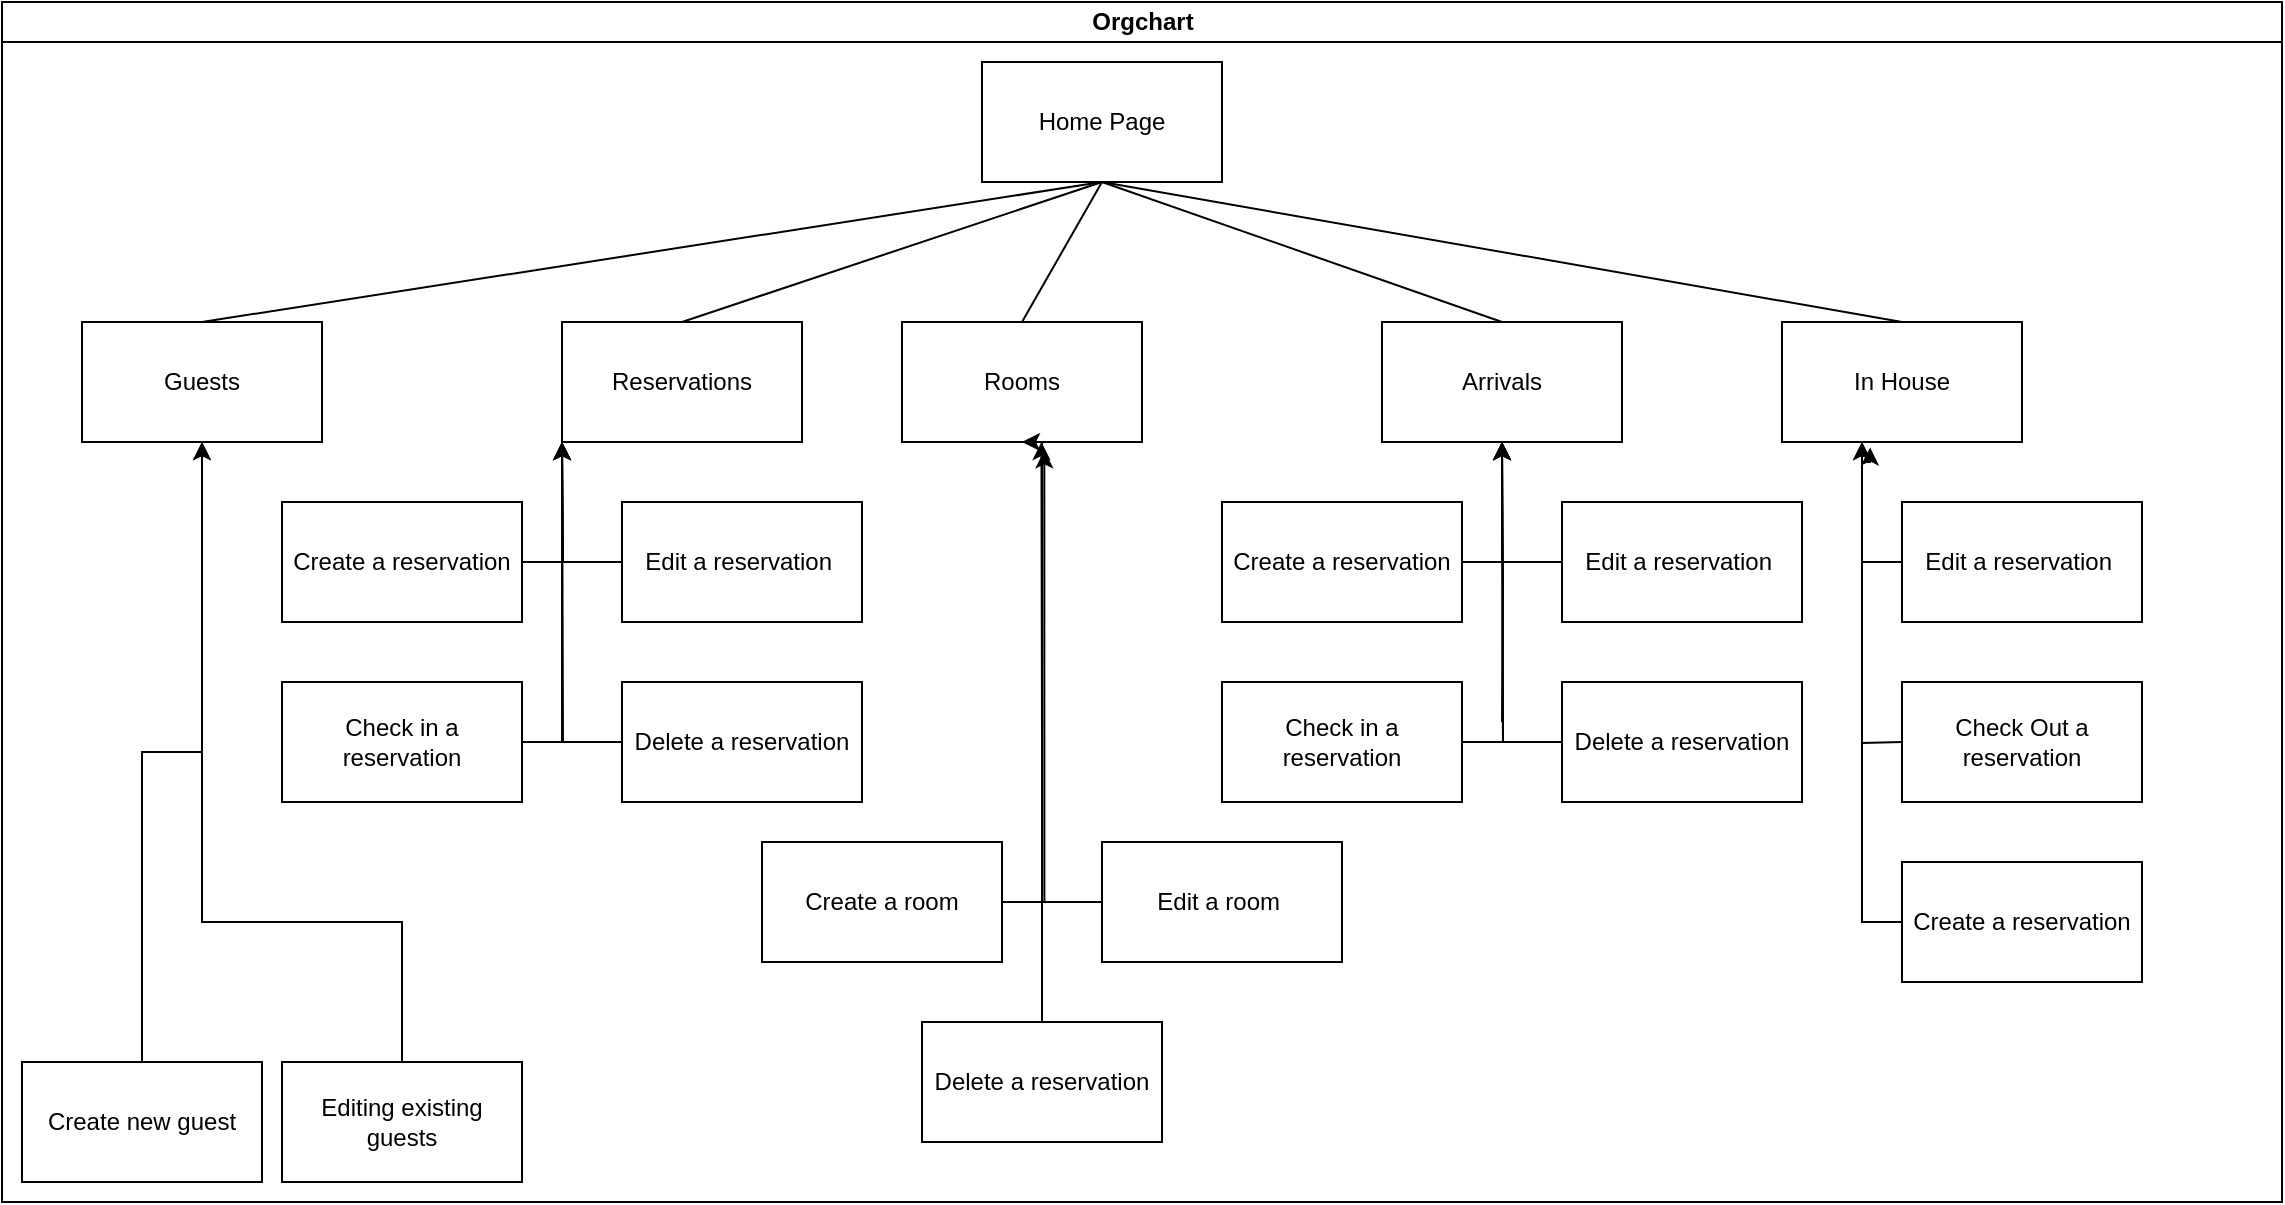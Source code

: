 <mxfile version="14.2.9" type="github">
  <diagram id="prtHgNgQTEPvFCAcTncT" name="Page-1">
    <mxGraphModel dx="2206" dy="743" grid="1" gridSize="10" guides="1" tooltips="1" connect="1" arrows="1" fold="1" page="1" pageScale="1" pageWidth="827" pageHeight="1169" math="0" shadow="0">
      <root>
        <mxCell id="0" />
        <mxCell id="1" parent="0" />
        <mxCell id="dNxyNK7c78bLwvsdeMH5-11" value="Orgchart" style="swimlane;html=1;startSize=20;horizontal=1;containerType=tree;glass=0;" parent="1" vertex="1">
          <mxGeometry x="-290" y="80" width="1140" height="600" as="geometry" />
        </mxCell>
        <mxCell id="EwtY-S2W3lyaaSQ8AKN3-1" value="Home Page" style="rounded=0;whiteSpace=wrap;html=1;" vertex="1" parent="dNxyNK7c78bLwvsdeMH5-11">
          <mxGeometry x="490" y="30" width="120" height="60" as="geometry" />
        </mxCell>
        <mxCell id="EwtY-S2W3lyaaSQ8AKN3-2" value="Guests" style="rounded=0;whiteSpace=wrap;html=1;" vertex="1" parent="dNxyNK7c78bLwvsdeMH5-11">
          <mxGeometry x="40" y="160" width="120" height="60" as="geometry" />
        </mxCell>
        <mxCell id="EwtY-S2W3lyaaSQ8AKN3-3" value="Reservations" style="rounded=0;whiteSpace=wrap;html=1;" vertex="1" parent="dNxyNK7c78bLwvsdeMH5-11">
          <mxGeometry x="280" y="160" width="120" height="60" as="geometry" />
        </mxCell>
        <mxCell id="EwtY-S2W3lyaaSQ8AKN3-4" value="Rooms" style="rounded=0;whiteSpace=wrap;html=1;" vertex="1" parent="dNxyNK7c78bLwvsdeMH5-11">
          <mxGeometry x="450" y="160" width="120" height="60" as="geometry" />
        </mxCell>
        <mxCell id="EwtY-S2W3lyaaSQ8AKN3-5" value="Arrivals" style="rounded=0;whiteSpace=wrap;html=1;" vertex="1" parent="dNxyNK7c78bLwvsdeMH5-11">
          <mxGeometry x="690" y="160" width="120" height="60" as="geometry" />
        </mxCell>
        <mxCell id="EwtY-S2W3lyaaSQ8AKN3-6" value="In House" style="rounded=0;whiteSpace=wrap;html=1;" vertex="1" parent="dNxyNK7c78bLwvsdeMH5-11">
          <mxGeometry x="890" y="160" width="120" height="60" as="geometry" />
        </mxCell>
        <mxCell id="EwtY-S2W3lyaaSQ8AKN3-7" value="" style="endArrow=none;html=1;entryX=0.5;entryY=1;entryDx=0;entryDy=0;exitX=0.5;exitY=0;exitDx=0;exitDy=0;" edge="1" parent="dNxyNK7c78bLwvsdeMH5-11" source="EwtY-S2W3lyaaSQ8AKN3-2" target="EwtY-S2W3lyaaSQ8AKN3-1">
          <mxGeometry width="50" height="50" relative="1" as="geometry">
            <mxPoint x="350" y="210" as="sourcePoint" />
            <mxPoint x="400" y="160" as="targetPoint" />
          </mxGeometry>
        </mxCell>
        <mxCell id="EwtY-S2W3lyaaSQ8AKN3-8" value="" style="endArrow=none;html=1;entryX=0.5;entryY=1;entryDx=0;entryDy=0;exitX=0.5;exitY=0;exitDx=0;exitDy=0;" edge="1" parent="dNxyNK7c78bLwvsdeMH5-11" source="EwtY-S2W3lyaaSQ8AKN3-3" target="EwtY-S2W3lyaaSQ8AKN3-1">
          <mxGeometry width="50" height="50" relative="1" as="geometry">
            <mxPoint x="110" y="170" as="sourcePoint" />
            <mxPoint x="360" y="110" as="targetPoint" />
          </mxGeometry>
        </mxCell>
        <mxCell id="EwtY-S2W3lyaaSQ8AKN3-9" value="" style="endArrow=none;html=1;exitX=0.5;exitY=0;exitDx=0;exitDy=0;entryX=0.5;entryY=1;entryDx=0;entryDy=0;" edge="1" parent="dNxyNK7c78bLwvsdeMH5-11" source="EwtY-S2W3lyaaSQ8AKN3-4" target="EwtY-S2W3lyaaSQ8AKN3-1">
          <mxGeometry width="50" height="50" relative="1" as="geometry">
            <mxPoint x="270" y="170" as="sourcePoint" />
            <mxPoint x="350" y="100" as="targetPoint" />
          </mxGeometry>
        </mxCell>
        <mxCell id="EwtY-S2W3lyaaSQ8AKN3-11" value="" style="endArrow=none;html=1;exitX=0.5;exitY=0;exitDx=0;exitDy=0;entryX=0.5;entryY=1;entryDx=0;entryDy=0;" edge="1" parent="dNxyNK7c78bLwvsdeMH5-11" source="EwtY-S2W3lyaaSQ8AKN3-6" target="EwtY-S2W3lyaaSQ8AKN3-1">
          <mxGeometry width="50" height="50" relative="1" as="geometry">
            <mxPoint x="580" y="170" as="sourcePoint" />
            <mxPoint x="420" y="110" as="targetPoint" />
          </mxGeometry>
        </mxCell>
        <mxCell id="EwtY-S2W3lyaaSQ8AKN3-16" style="edgeStyle=orthogonalEdgeStyle;rounded=0;orthogonalLoop=1;jettySize=auto;html=1;exitX=0.5;exitY=0;exitDx=0;exitDy=0;entryX=0.5;entryY=1;entryDx=0;entryDy=0;" edge="1" parent="dNxyNK7c78bLwvsdeMH5-11" source="EwtY-S2W3lyaaSQ8AKN3-12" target="EwtY-S2W3lyaaSQ8AKN3-2">
          <mxGeometry relative="1" as="geometry" />
        </mxCell>
        <mxCell id="EwtY-S2W3lyaaSQ8AKN3-12" value="Create new guest" style="rounded=0;whiteSpace=wrap;html=1;" vertex="1" parent="dNxyNK7c78bLwvsdeMH5-11">
          <mxGeometry x="10" y="530" width="120" height="60" as="geometry" />
        </mxCell>
        <mxCell id="EwtY-S2W3lyaaSQ8AKN3-10" value="" style="endArrow=none;html=1;exitX=0.5;exitY=0;exitDx=0;exitDy=0;entryX=0.5;entryY=1;entryDx=0;entryDy=0;" edge="1" parent="dNxyNK7c78bLwvsdeMH5-11" source="EwtY-S2W3lyaaSQ8AKN3-5" target="EwtY-S2W3lyaaSQ8AKN3-1">
          <mxGeometry width="50" height="50" relative="1" as="geometry">
            <mxPoint x="660" y="170" as="sourcePoint" />
            <mxPoint x="650" y="100" as="targetPoint" />
          </mxGeometry>
        </mxCell>
        <mxCell id="EwtY-S2W3lyaaSQ8AKN3-19" style="edgeStyle=orthogonalEdgeStyle;rounded=0;orthogonalLoop=1;jettySize=auto;html=1;exitX=0.5;exitY=0;exitDx=0;exitDy=0;entryX=0.5;entryY=1;entryDx=0;entryDy=0;" edge="1" parent="dNxyNK7c78bLwvsdeMH5-11" source="EwtY-S2W3lyaaSQ8AKN3-17" target="EwtY-S2W3lyaaSQ8AKN3-2">
          <mxGeometry relative="1" as="geometry">
            <Array as="points">
              <mxPoint x="200" y="460" />
              <mxPoint x="100" y="460" />
            </Array>
          </mxGeometry>
        </mxCell>
        <mxCell id="EwtY-S2W3lyaaSQ8AKN3-17" value="Editing existing guests" style="rounded=0;whiteSpace=wrap;html=1;" vertex="1" parent="dNxyNK7c78bLwvsdeMH5-11">
          <mxGeometry x="140" y="530" width="120" height="60" as="geometry" />
        </mxCell>
        <mxCell id="EwtY-S2W3lyaaSQ8AKN3-20" value="Create a reservation" style="rounded=0;whiteSpace=wrap;html=1;" vertex="1" parent="dNxyNK7c78bLwvsdeMH5-11">
          <mxGeometry x="140" y="250" width="120" height="60" as="geometry" />
        </mxCell>
        <mxCell id="EwtY-S2W3lyaaSQ8AKN3-24" style="edgeStyle=orthogonalEdgeStyle;rounded=0;orthogonalLoop=1;jettySize=auto;html=1;exitX=1;exitY=0.5;exitDx=0;exitDy=0;entryX=0;entryY=1;entryDx=0;entryDy=0;" edge="1" parent="dNxyNK7c78bLwvsdeMH5-11" source="EwtY-S2W3lyaaSQ8AKN3-21" target="EwtY-S2W3lyaaSQ8AKN3-3">
          <mxGeometry relative="1" as="geometry" />
        </mxCell>
        <mxCell id="EwtY-S2W3lyaaSQ8AKN3-21" value="Check in a reservation" style="rounded=0;whiteSpace=wrap;html=1;" vertex="1" parent="dNxyNK7c78bLwvsdeMH5-11">
          <mxGeometry x="140" y="340" width="120" height="60" as="geometry" />
        </mxCell>
        <mxCell id="EwtY-S2W3lyaaSQ8AKN3-22" value="Edit a reservation&amp;nbsp;" style="rounded=0;whiteSpace=wrap;html=1;" vertex="1" parent="dNxyNK7c78bLwvsdeMH5-11">
          <mxGeometry x="310" y="250" width="120" height="60" as="geometry" />
        </mxCell>
        <mxCell id="EwtY-S2W3lyaaSQ8AKN3-23" value="Delete a reservation" style="rounded=0;whiteSpace=wrap;html=1;" vertex="1" parent="dNxyNK7c78bLwvsdeMH5-11">
          <mxGeometry x="310" y="340" width="120" height="60" as="geometry" />
        </mxCell>
        <mxCell id="EwtY-S2W3lyaaSQ8AKN3-33" style="edgeStyle=orthogonalEdgeStyle;rounded=0;orthogonalLoop=1;jettySize=auto;html=1;exitX=1;exitY=0.5;exitDx=0;exitDy=0;entryX=0.593;entryY=1.069;entryDx=0;entryDy=0;entryPerimeter=0;" edge="1" parent="dNxyNK7c78bLwvsdeMH5-11" source="EwtY-S2W3lyaaSQ8AKN3-28" target="EwtY-S2W3lyaaSQ8AKN3-4">
          <mxGeometry relative="1" as="geometry" />
        </mxCell>
        <mxCell id="EwtY-S2W3lyaaSQ8AKN3-28" value="Create a room" style="rounded=0;whiteSpace=wrap;html=1;" vertex="1" parent="dNxyNK7c78bLwvsdeMH5-11">
          <mxGeometry x="380" y="420" width="120" height="60" as="geometry" />
        </mxCell>
        <mxCell id="EwtY-S2W3lyaaSQ8AKN3-30" value="Edit a room&amp;nbsp;" style="rounded=0;whiteSpace=wrap;html=1;" vertex="1" parent="dNxyNK7c78bLwvsdeMH5-11">
          <mxGeometry x="550" y="420" width="120" height="60" as="geometry" />
        </mxCell>
        <mxCell id="EwtY-S2W3lyaaSQ8AKN3-31" value="Delete a reservation" style="rounded=0;whiteSpace=wrap;html=1;" vertex="1" parent="dNxyNK7c78bLwvsdeMH5-11">
          <mxGeometry x="460" y="510" width="120" height="60" as="geometry" />
        </mxCell>
        <mxCell id="EwtY-S2W3lyaaSQ8AKN3-32" style="edgeStyle=orthogonalEdgeStyle;rounded=0;orthogonalLoop=1;jettySize=auto;html=1;exitX=0;exitY=0.5;exitDx=0;exitDy=0;entryX=0.5;entryY=1;entryDx=0;entryDy=0;" edge="1" parent="dNxyNK7c78bLwvsdeMH5-11" source="EwtY-S2W3lyaaSQ8AKN3-30" target="EwtY-S2W3lyaaSQ8AKN3-4">
          <mxGeometry relative="1" as="geometry">
            <mxPoint x="520" y="390" as="targetPoint" />
            <Array as="points">
              <mxPoint x="520" y="450" />
              <mxPoint x="520" y="220" />
            </Array>
          </mxGeometry>
        </mxCell>
        <mxCell id="EwtY-S2W3lyaaSQ8AKN3-36" style="edgeStyle=orthogonalEdgeStyle;rounded=0;orthogonalLoop=1;jettySize=auto;html=1;entryX=0.5;entryY=1;entryDx=0;entryDy=0;" edge="1" parent="dNxyNK7c78bLwvsdeMH5-11" target="EwtY-S2W3lyaaSQ8AKN3-5">
          <mxGeometry relative="1" as="geometry">
            <mxPoint x="750" y="360" as="sourcePoint" />
          </mxGeometry>
        </mxCell>
        <mxCell id="EwtY-S2W3lyaaSQ8AKN3-49" style="edgeStyle=orthogonalEdgeStyle;rounded=0;orthogonalLoop=1;jettySize=auto;html=1;exitX=1;exitY=0.5;exitDx=0;exitDy=0;entryX=0.5;entryY=1;entryDx=0;entryDy=0;" edge="1" parent="dNxyNK7c78bLwvsdeMH5-11" source="EwtY-S2W3lyaaSQ8AKN3-40" target="EwtY-S2W3lyaaSQ8AKN3-5">
          <mxGeometry relative="1" as="geometry" />
        </mxCell>
        <mxCell id="EwtY-S2W3lyaaSQ8AKN3-40" value="Create a reservation" style="rounded=0;whiteSpace=wrap;html=1;" vertex="1" parent="dNxyNK7c78bLwvsdeMH5-11">
          <mxGeometry x="610" y="250" width="120" height="60" as="geometry" />
        </mxCell>
        <mxCell id="EwtY-S2W3lyaaSQ8AKN3-41" value="Check in a reservation" style="rounded=0;whiteSpace=wrap;html=1;" vertex="1" parent="dNxyNK7c78bLwvsdeMH5-11">
          <mxGeometry x="610" y="340" width="120" height="60" as="geometry" />
        </mxCell>
        <mxCell id="EwtY-S2W3lyaaSQ8AKN3-50" style="edgeStyle=orthogonalEdgeStyle;rounded=0;orthogonalLoop=1;jettySize=auto;html=1;exitX=0;exitY=0.5;exitDx=0;exitDy=0;" edge="1" parent="dNxyNK7c78bLwvsdeMH5-11" source="EwtY-S2W3lyaaSQ8AKN3-42" target="EwtY-S2W3lyaaSQ8AKN3-5">
          <mxGeometry relative="1" as="geometry" />
        </mxCell>
        <mxCell id="EwtY-S2W3lyaaSQ8AKN3-42" value="Edit a reservation&amp;nbsp;" style="rounded=0;whiteSpace=wrap;html=1;" vertex="1" parent="dNxyNK7c78bLwvsdeMH5-11">
          <mxGeometry x="780" y="250" width="120" height="60" as="geometry" />
        </mxCell>
        <mxCell id="EwtY-S2W3lyaaSQ8AKN3-43" value="Delete a reservation" style="rounded=0;whiteSpace=wrap;html=1;" vertex="1" parent="dNxyNK7c78bLwvsdeMH5-11">
          <mxGeometry x="780" y="340" width="120" height="60" as="geometry" />
        </mxCell>
        <mxCell id="EwtY-S2W3lyaaSQ8AKN3-44" style="edgeStyle=orthogonalEdgeStyle;rounded=0;orthogonalLoop=1;jettySize=auto;html=1;exitX=0;exitY=0.5;exitDx=0;exitDy=0;" edge="1" parent="dNxyNK7c78bLwvsdeMH5-11" source="EwtY-S2W3lyaaSQ8AKN3-43">
          <mxGeometry relative="1" as="geometry">
            <mxPoint x="750" y="220" as="targetPoint" />
          </mxGeometry>
        </mxCell>
        <mxCell id="EwtY-S2W3lyaaSQ8AKN3-87" style="edgeStyle=orthogonalEdgeStyle;rounded=0;orthogonalLoop=1;jettySize=auto;html=1;exitX=0;exitY=0.5;exitDx=0;exitDy=0;entryX=0.367;entryY=1.045;entryDx=0;entryDy=0;entryPerimeter=0;" edge="1" parent="dNxyNK7c78bLwvsdeMH5-11" source="EwtY-S2W3lyaaSQ8AKN3-86" target="EwtY-S2W3lyaaSQ8AKN3-6">
          <mxGeometry relative="1" as="geometry" />
        </mxCell>
        <mxCell id="EwtY-S2W3lyaaSQ8AKN3-86" value="Edit a reservation&amp;nbsp;" style="rounded=0;whiteSpace=wrap;html=1;" vertex="1" parent="dNxyNK7c78bLwvsdeMH5-11">
          <mxGeometry x="950" y="250" width="120" height="60" as="geometry" />
        </mxCell>
        <mxCell id="EwtY-S2W3lyaaSQ8AKN3-96" value="Check Out a reservation" style="rounded=0;whiteSpace=wrap;html=1;" vertex="1" parent="dNxyNK7c78bLwvsdeMH5-11">
          <mxGeometry x="950" y="340" width="120" height="60" as="geometry" />
        </mxCell>
        <mxCell id="EwtY-S2W3lyaaSQ8AKN3-97" value="Create a reservation" style="rounded=0;whiteSpace=wrap;html=1;" vertex="1" parent="dNxyNK7c78bLwvsdeMH5-11">
          <mxGeometry x="950" y="430" width="120" height="60" as="geometry" />
        </mxCell>
        <mxCell id="EwtY-S2W3lyaaSQ8AKN3-25" style="edgeStyle=orthogonalEdgeStyle;rounded=0;orthogonalLoop=1;jettySize=auto;html=1;exitX=0;exitY=0.5;exitDx=0;exitDy=0;" edge="1" parent="1" source="EwtY-S2W3lyaaSQ8AKN3-23">
          <mxGeometry relative="1" as="geometry">
            <mxPoint x="-10" y="300" as="targetPoint" />
          </mxGeometry>
        </mxCell>
        <mxCell id="EwtY-S2W3lyaaSQ8AKN3-26" style="edgeStyle=orthogonalEdgeStyle;rounded=0;orthogonalLoop=1;jettySize=auto;html=1;exitX=1;exitY=0.5;exitDx=0;exitDy=0;" edge="1" parent="1" source="EwtY-S2W3lyaaSQ8AKN3-20">
          <mxGeometry relative="1" as="geometry">
            <mxPoint x="-10" y="300" as="targetPoint" />
          </mxGeometry>
        </mxCell>
        <mxCell id="EwtY-S2W3lyaaSQ8AKN3-27" style="edgeStyle=orthogonalEdgeStyle;rounded=0;orthogonalLoop=1;jettySize=auto;html=1;exitX=0;exitY=0.5;exitDx=0;exitDy=0;" edge="1" parent="1" source="EwtY-S2W3lyaaSQ8AKN3-22">
          <mxGeometry relative="1" as="geometry">
            <mxPoint x="-10" y="300" as="targetPoint" />
          </mxGeometry>
        </mxCell>
        <mxCell id="EwtY-S2W3lyaaSQ8AKN3-34" style="edgeStyle=orthogonalEdgeStyle;rounded=0;orthogonalLoop=1;jettySize=auto;html=1;exitX=0.5;exitY=0;exitDx=0;exitDy=0;" edge="1" parent="1" source="EwtY-S2W3lyaaSQ8AKN3-31">
          <mxGeometry relative="1" as="geometry">
            <mxPoint x="229.714" y="300" as="targetPoint" />
          </mxGeometry>
        </mxCell>
        <mxCell id="EwtY-S2W3lyaaSQ8AKN3-51" style="edgeStyle=orthogonalEdgeStyle;rounded=0;orthogonalLoop=1;jettySize=auto;html=1;exitX=1;exitY=0.5;exitDx=0;exitDy=0;" edge="1" parent="1" source="EwtY-S2W3lyaaSQ8AKN3-41">
          <mxGeometry relative="1" as="geometry">
            <mxPoint x="460" y="300" as="targetPoint" />
          </mxGeometry>
        </mxCell>
        <mxCell id="EwtY-S2W3lyaaSQ8AKN3-94" style="edgeStyle=orthogonalEdgeStyle;rounded=0;orthogonalLoop=1;jettySize=auto;html=1;exitX=0;exitY=0;exitDx=0;exitDy=0;" edge="1" parent="1">
          <mxGeometry relative="1" as="geometry">
            <mxPoint x="659.714" y="419.857" as="targetPoint" />
            <mxPoint x="660" y="420" as="sourcePoint" />
          </mxGeometry>
        </mxCell>
        <mxCell id="EwtY-S2W3lyaaSQ8AKN3-95" style="edgeStyle=orthogonalEdgeStyle;rounded=0;orthogonalLoop=1;jettySize=auto;html=1;exitX=0;exitY=0.5;exitDx=0;exitDy=0;" edge="1" parent="1">
          <mxGeometry relative="1" as="geometry">
            <mxPoint x="640" y="300" as="targetPoint" />
            <mxPoint x="660" y="450" as="sourcePoint" />
          </mxGeometry>
        </mxCell>
        <mxCell id="EwtY-S2W3lyaaSQ8AKN3-98" style="edgeStyle=orthogonalEdgeStyle;rounded=0;orthogonalLoop=1;jettySize=auto;html=1;exitX=0;exitY=0.5;exitDx=0;exitDy=0;" edge="1" parent="1" source="EwtY-S2W3lyaaSQ8AKN3-97">
          <mxGeometry relative="1" as="geometry">
            <mxPoint x="640" y="300" as="targetPoint" />
          </mxGeometry>
        </mxCell>
      </root>
    </mxGraphModel>
  </diagram>
</mxfile>
